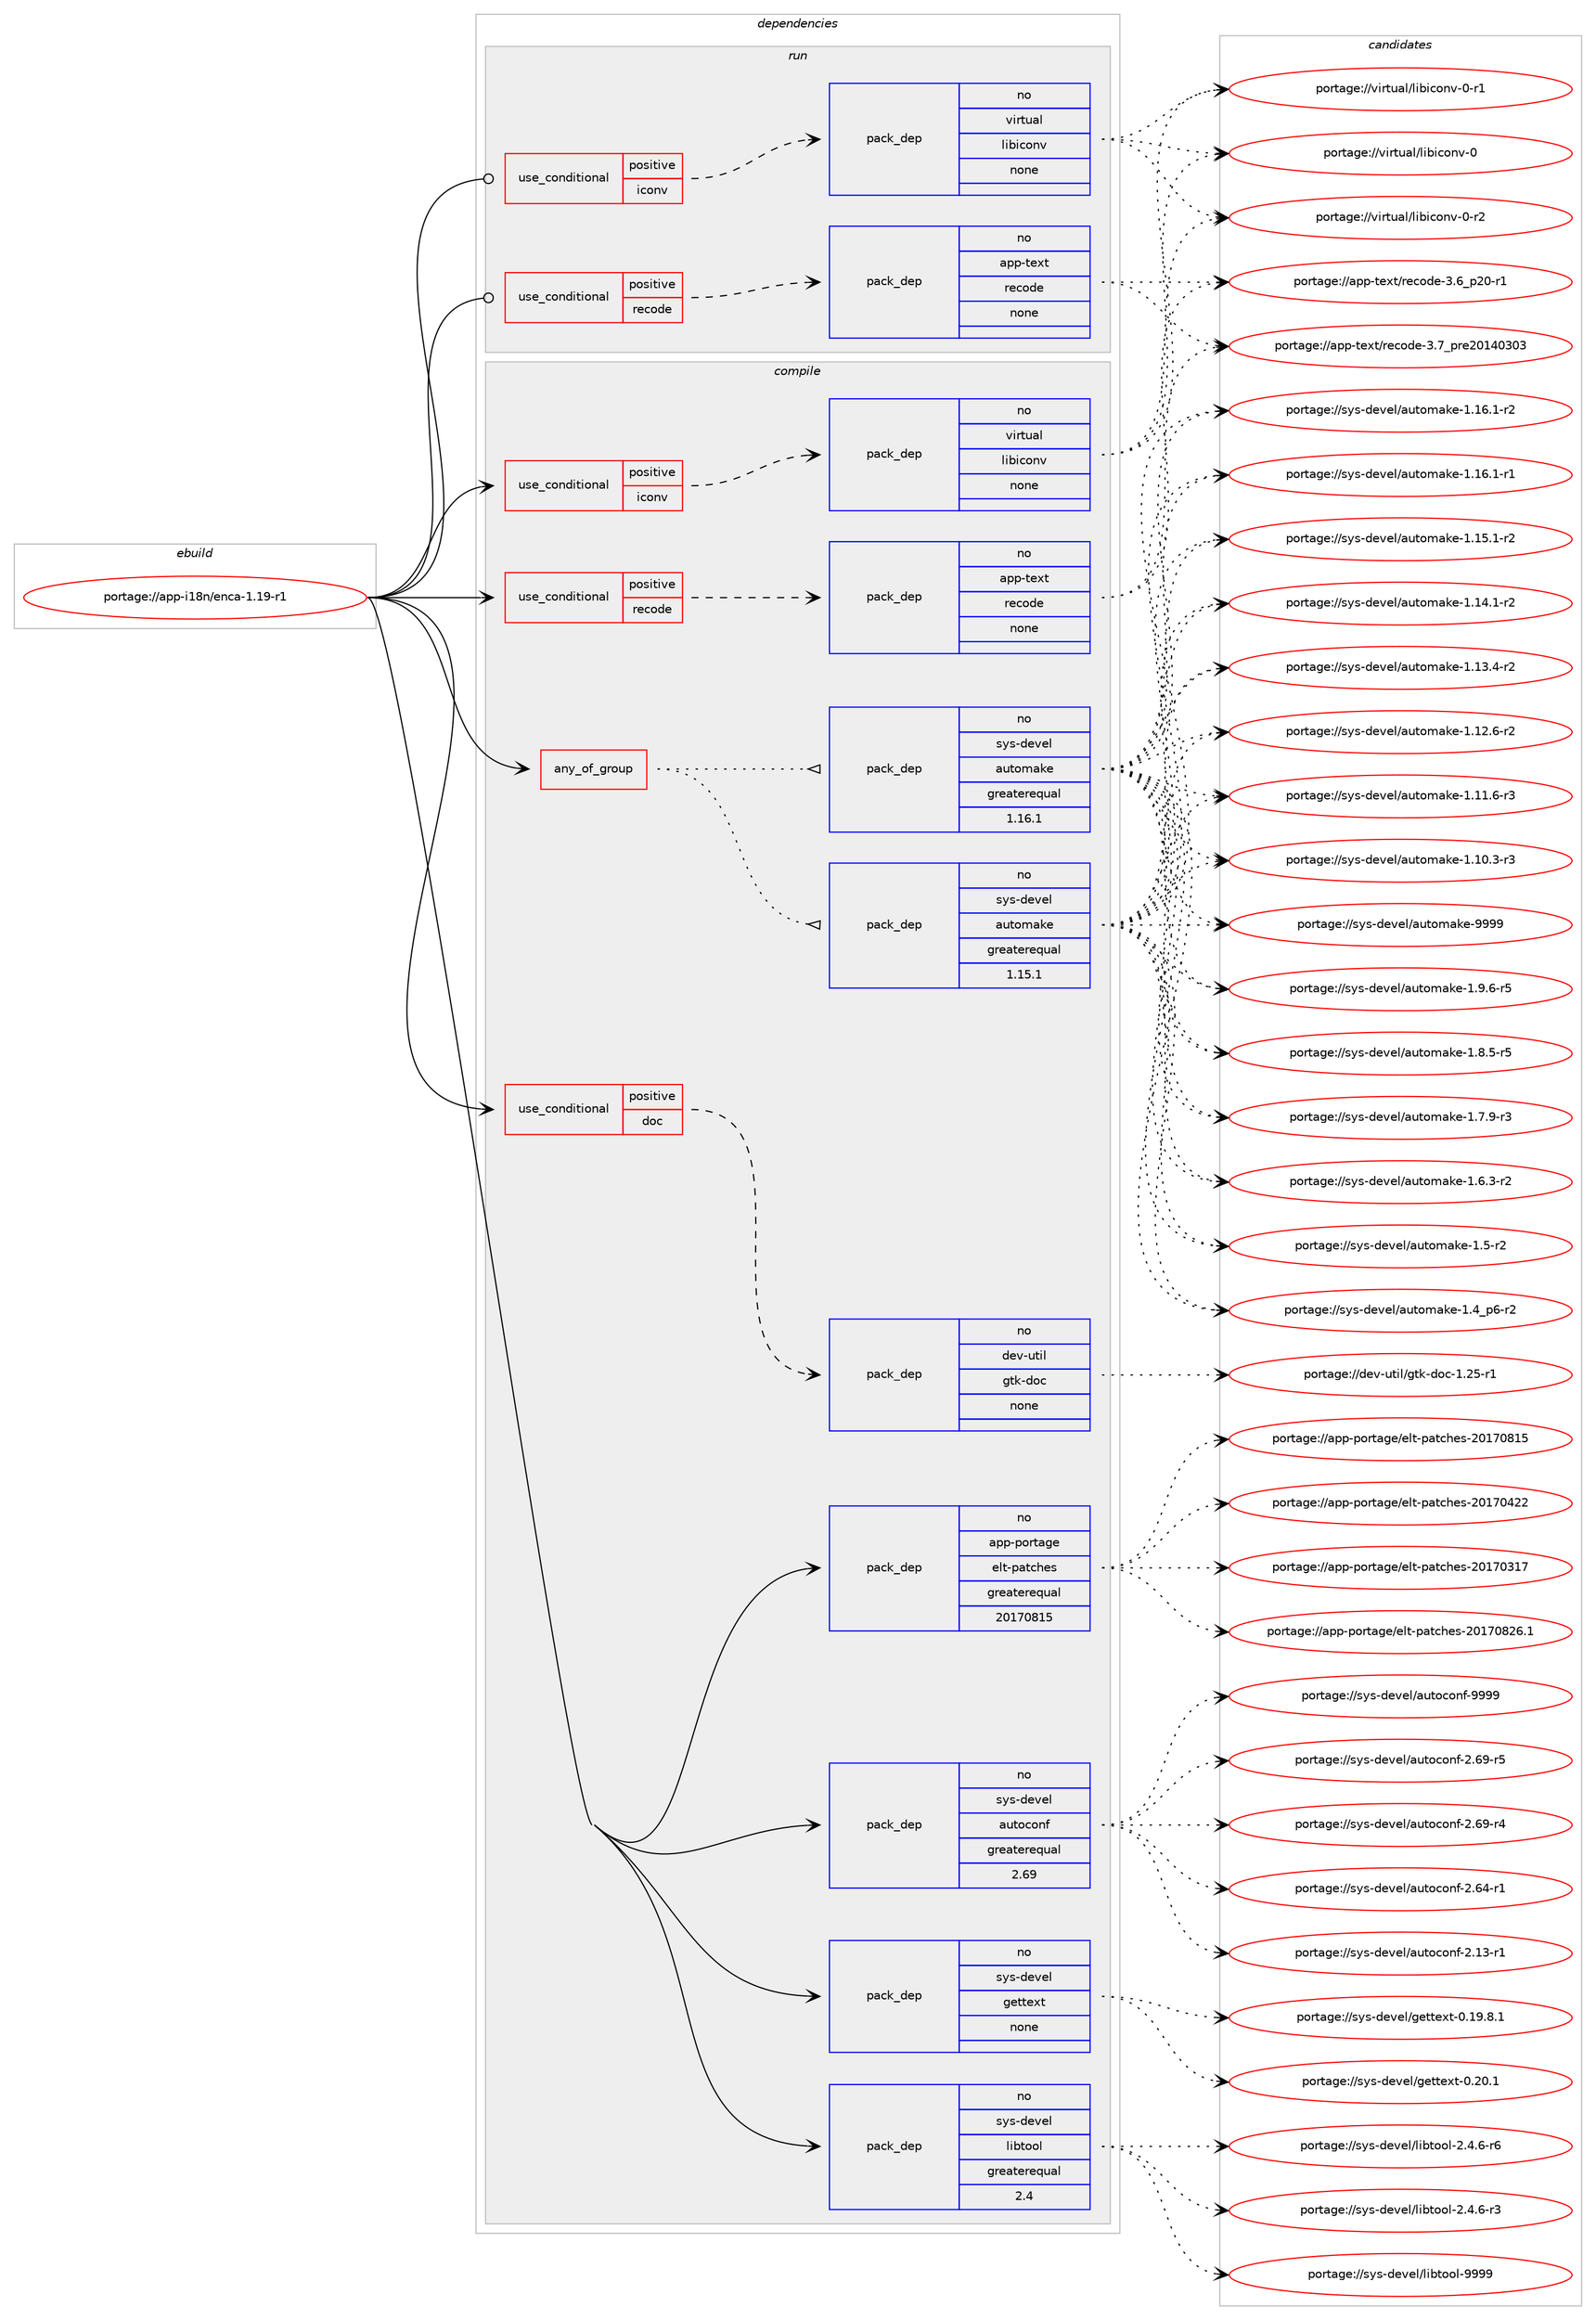 digraph prolog {

# *************
# Graph options
# *************

newrank=true;
concentrate=true;
compound=true;
graph [rankdir=LR,fontname=Helvetica,fontsize=10,ranksep=1.5];#, ranksep=2.5, nodesep=0.2];
edge  [arrowhead=vee];
node  [fontname=Helvetica,fontsize=10];

# **********
# The ebuild
# **********

subgraph cluster_leftcol {
color=gray;
label=<<i>ebuild</i>>;
id [label="portage://app-i18n/enca-1.19-r1", color=red, width=4, href="../app-i18n/enca-1.19-r1.svg"];
}

# ****************
# The dependencies
# ****************

subgraph cluster_midcol {
color=gray;
label=<<i>dependencies</i>>;
subgraph cluster_compile {
fillcolor="#eeeeee";
style=filled;
label=<<i>compile</i>>;
subgraph any8024 {
dependency619401 [label=<<TABLE BORDER="0" CELLBORDER="1" CELLSPACING="0" CELLPADDING="4"><TR><TD CELLPADDING="10">any_of_group</TD></TR></TABLE>>, shape=none, color=red];subgraph pack466025 {
dependency619402 [label=<<TABLE BORDER="0" CELLBORDER="1" CELLSPACING="0" CELLPADDING="4" WIDTH="220"><TR><TD ROWSPAN="6" CELLPADDING="30">pack_dep</TD></TR><TR><TD WIDTH="110">no</TD></TR><TR><TD>sys-devel</TD></TR><TR><TD>automake</TD></TR><TR><TD>greaterequal</TD></TR><TR><TD>1.16.1</TD></TR></TABLE>>, shape=none, color=blue];
}
dependency619401:e -> dependency619402:w [weight=20,style="dotted",arrowhead="oinv"];
subgraph pack466026 {
dependency619403 [label=<<TABLE BORDER="0" CELLBORDER="1" CELLSPACING="0" CELLPADDING="4" WIDTH="220"><TR><TD ROWSPAN="6" CELLPADDING="30">pack_dep</TD></TR><TR><TD WIDTH="110">no</TD></TR><TR><TD>sys-devel</TD></TR><TR><TD>automake</TD></TR><TR><TD>greaterequal</TD></TR><TR><TD>1.15.1</TD></TR></TABLE>>, shape=none, color=blue];
}
dependency619401:e -> dependency619403:w [weight=20,style="dotted",arrowhead="oinv"];
}
id:e -> dependency619401:w [weight=20,style="solid",arrowhead="vee"];
subgraph cond145068 {
dependency619404 [label=<<TABLE BORDER="0" CELLBORDER="1" CELLSPACING="0" CELLPADDING="4"><TR><TD ROWSPAN="3" CELLPADDING="10">use_conditional</TD></TR><TR><TD>positive</TD></TR><TR><TD>doc</TD></TR></TABLE>>, shape=none, color=red];
subgraph pack466027 {
dependency619405 [label=<<TABLE BORDER="0" CELLBORDER="1" CELLSPACING="0" CELLPADDING="4" WIDTH="220"><TR><TD ROWSPAN="6" CELLPADDING="30">pack_dep</TD></TR><TR><TD WIDTH="110">no</TD></TR><TR><TD>dev-util</TD></TR><TR><TD>gtk-doc</TD></TR><TR><TD>none</TD></TR><TR><TD></TD></TR></TABLE>>, shape=none, color=blue];
}
dependency619404:e -> dependency619405:w [weight=20,style="dashed",arrowhead="vee"];
}
id:e -> dependency619404:w [weight=20,style="solid",arrowhead="vee"];
subgraph cond145069 {
dependency619406 [label=<<TABLE BORDER="0" CELLBORDER="1" CELLSPACING="0" CELLPADDING="4"><TR><TD ROWSPAN="3" CELLPADDING="10">use_conditional</TD></TR><TR><TD>positive</TD></TR><TR><TD>iconv</TD></TR></TABLE>>, shape=none, color=red];
subgraph pack466028 {
dependency619407 [label=<<TABLE BORDER="0" CELLBORDER="1" CELLSPACING="0" CELLPADDING="4" WIDTH="220"><TR><TD ROWSPAN="6" CELLPADDING="30">pack_dep</TD></TR><TR><TD WIDTH="110">no</TD></TR><TR><TD>virtual</TD></TR><TR><TD>libiconv</TD></TR><TR><TD>none</TD></TR><TR><TD></TD></TR></TABLE>>, shape=none, color=blue];
}
dependency619406:e -> dependency619407:w [weight=20,style="dashed",arrowhead="vee"];
}
id:e -> dependency619406:w [weight=20,style="solid",arrowhead="vee"];
subgraph cond145070 {
dependency619408 [label=<<TABLE BORDER="0" CELLBORDER="1" CELLSPACING="0" CELLPADDING="4"><TR><TD ROWSPAN="3" CELLPADDING="10">use_conditional</TD></TR><TR><TD>positive</TD></TR><TR><TD>recode</TD></TR></TABLE>>, shape=none, color=red];
subgraph pack466029 {
dependency619409 [label=<<TABLE BORDER="0" CELLBORDER="1" CELLSPACING="0" CELLPADDING="4" WIDTH="220"><TR><TD ROWSPAN="6" CELLPADDING="30">pack_dep</TD></TR><TR><TD WIDTH="110">no</TD></TR><TR><TD>app-text</TD></TR><TR><TD>recode</TD></TR><TR><TD>none</TD></TR><TR><TD></TD></TR></TABLE>>, shape=none, color=blue];
}
dependency619408:e -> dependency619409:w [weight=20,style="dashed",arrowhead="vee"];
}
id:e -> dependency619408:w [weight=20,style="solid",arrowhead="vee"];
subgraph pack466030 {
dependency619410 [label=<<TABLE BORDER="0" CELLBORDER="1" CELLSPACING="0" CELLPADDING="4" WIDTH="220"><TR><TD ROWSPAN="6" CELLPADDING="30">pack_dep</TD></TR><TR><TD WIDTH="110">no</TD></TR><TR><TD>app-portage</TD></TR><TR><TD>elt-patches</TD></TR><TR><TD>greaterequal</TD></TR><TR><TD>20170815</TD></TR></TABLE>>, shape=none, color=blue];
}
id:e -> dependency619410:w [weight=20,style="solid",arrowhead="vee"];
subgraph pack466031 {
dependency619411 [label=<<TABLE BORDER="0" CELLBORDER="1" CELLSPACING="0" CELLPADDING="4" WIDTH="220"><TR><TD ROWSPAN="6" CELLPADDING="30">pack_dep</TD></TR><TR><TD WIDTH="110">no</TD></TR><TR><TD>sys-devel</TD></TR><TR><TD>autoconf</TD></TR><TR><TD>greaterequal</TD></TR><TR><TD>2.69</TD></TR></TABLE>>, shape=none, color=blue];
}
id:e -> dependency619411:w [weight=20,style="solid",arrowhead="vee"];
subgraph pack466032 {
dependency619412 [label=<<TABLE BORDER="0" CELLBORDER="1" CELLSPACING="0" CELLPADDING="4" WIDTH="220"><TR><TD ROWSPAN="6" CELLPADDING="30">pack_dep</TD></TR><TR><TD WIDTH="110">no</TD></TR><TR><TD>sys-devel</TD></TR><TR><TD>gettext</TD></TR><TR><TD>none</TD></TR><TR><TD></TD></TR></TABLE>>, shape=none, color=blue];
}
id:e -> dependency619412:w [weight=20,style="solid",arrowhead="vee"];
subgraph pack466033 {
dependency619413 [label=<<TABLE BORDER="0" CELLBORDER="1" CELLSPACING="0" CELLPADDING="4" WIDTH="220"><TR><TD ROWSPAN="6" CELLPADDING="30">pack_dep</TD></TR><TR><TD WIDTH="110">no</TD></TR><TR><TD>sys-devel</TD></TR><TR><TD>libtool</TD></TR><TR><TD>greaterequal</TD></TR><TR><TD>2.4</TD></TR></TABLE>>, shape=none, color=blue];
}
id:e -> dependency619413:w [weight=20,style="solid",arrowhead="vee"];
}
subgraph cluster_compileandrun {
fillcolor="#eeeeee";
style=filled;
label=<<i>compile and run</i>>;
}
subgraph cluster_run {
fillcolor="#eeeeee";
style=filled;
label=<<i>run</i>>;
subgraph cond145071 {
dependency619414 [label=<<TABLE BORDER="0" CELLBORDER="1" CELLSPACING="0" CELLPADDING="4"><TR><TD ROWSPAN="3" CELLPADDING="10">use_conditional</TD></TR><TR><TD>positive</TD></TR><TR><TD>iconv</TD></TR></TABLE>>, shape=none, color=red];
subgraph pack466034 {
dependency619415 [label=<<TABLE BORDER="0" CELLBORDER="1" CELLSPACING="0" CELLPADDING="4" WIDTH="220"><TR><TD ROWSPAN="6" CELLPADDING="30">pack_dep</TD></TR><TR><TD WIDTH="110">no</TD></TR><TR><TD>virtual</TD></TR><TR><TD>libiconv</TD></TR><TR><TD>none</TD></TR><TR><TD></TD></TR></TABLE>>, shape=none, color=blue];
}
dependency619414:e -> dependency619415:w [weight=20,style="dashed",arrowhead="vee"];
}
id:e -> dependency619414:w [weight=20,style="solid",arrowhead="odot"];
subgraph cond145072 {
dependency619416 [label=<<TABLE BORDER="0" CELLBORDER="1" CELLSPACING="0" CELLPADDING="4"><TR><TD ROWSPAN="3" CELLPADDING="10">use_conditional</TD></TR><TR><TD>positive</TD></TR><TR><TD>recode</TD></TR></TABLE>>, shape=none, color=red];
subgraph pack466035 {
dependency619417 [label=<<TABLE BORDER="0" CELLBORDER="1" CELLSPACING="0" CELLPADDING="4" WIDTH="220"><TR><TD ROWSPAN="6" CELLPADDING="30">pack_dep</TD></TR><TR><TD WIDTH="110">no</TD></TR><TR><TD>app-text</TD></TR><TR><TD>recode</TD></TR><TR><TD>none</TD></TR><TR><TD></TD></TR></TABLE>>, shape=none, color=blue];
}
dependency619416:e -> dependency619417:w [weight=20,style="dashed",arrowhead="vee"];
}
id:e -> dependency619416:w [weight=20,style="solid",arrowhead="odot"];
}
}

# **************
# The candidates
# **************

subgraph cluster_choices {
rank=same;
color=gray;
label=<<i>candidates</i>>;

subgraph choice466025 {
color=black;
nodesep=1;
choice115121115451001011181011084797117116111109971071014557575757 [label="portage://sys-devel/automake-9999", color=red, width=4,href="../sys-devel/automake-9999.svg"];
choice115121115451001011181011084797117116111109971071014549465746544511453 [label="portage://sys-devel/automake-1.9.6-r5", color=red, width=4,href="../sys-devel/automake-1.9.6-r5.svg"];
choice115121115451001011181011084797117116111109971071014549465646534511453 [label="portage://sys-devel/automake-1.8.5-r5", color=red, width=4,href="../sys-devel/automake-1.8.5-r5.svg"];
choice115121115451001011181011084797117116111109971071014549465546574511451 [label="portage://sys-devel/automake-1.7.9-r3", color=red, width=4,href="../sys-devel/automake-1.7.9-r3.svg"];
choice115121115451001011181011084797117116111109971071014549465446514511450 [label="portage://sys-devel/automake-1.6.3-r2", color=red, width=4,href="../sys-devel/automake-1.6.3-r2.svg"];
choice11512111545100101118101108479711711611110997107101454946534511450 [label="portage://sys-devel/automake-1.5-r2", color=red, width=4,href="../sys-devel/automake-1.5-r2.svg"];
choice115121115451001011181011084797117116111109971071014549465295112544511450 [label="portage://sys-devel/automake-1.4_p6-r2", color=red, width=4,href="../sys-devel/automake-1.4_p6-r2.svg"];
choice11512111545100101118101108479711711611110997107101454946495446494511450 [label="portage://sys-devel/automake-1.16.1-r2", color=red, width=4,href="../sys-devel/automake-1.16.1-r2.svg"];
choice11512111545100101118101108479711711611110997107101454946495446494511449 [label="portage://sys-devel/automake-1.16.1-r1", color=red, width=4,href="../sys-devel/automake-1.16.1-r1.svg"];
choice11512111545100101118101108479711711611110997107101454946495346494511450 [label="portage://sys-devel/automake-1.15.1-r2", color=red, width=4,href="../sys-devel/automake-1.15.1-r2.svg"];
choice11512111545100101118101108479711711611110997107101454946495246494511450 [label="portage://sys-devel/automake-1.14.1-r2", color=red, width=4,href="../sys-devel/automake-1.14.1-r2.svg"];
choice11512111545100101118101108479711711611110997107101454946495146524511450 [label="portage://sys-devel/automake-1.13.4-r2", color=red, width=4,href="../sys-devel/automake-1.13.4-r2.svg"];
choice11512111545100101118101108479711711611110997107101454946495046544511450 [label="portage://sys-devel/automake-1.12.6-r2", color=red, width=4,href="../sys-devel/automake-1.12.6-r2.svg"];
choice11512111545100101118101108479711711611110997107101454946494946544511451 [label="portage://sys-devel/automake-1.11.6-r3", color=red, width=4,href="../sys-devel/automake-1.11.6-r3.svg"];
choice11512111545100101118101108479711711611110997107101454946494846514511451 [label="portage://sys-devel/automake-1.10.3-r3", color=red, width=4,href="../sys-devel/automake-1.10.3-r3.svg"];
dependency619402:e -> choice115121115451001011181011084797117116111109971071014557575757:w [style=dotted,weight="100"];
dependency619402:e -> choice115121115451001011181011084797117116111109971071014549465746544511453:w [style=dotted,weight="100"];
dependency619402:e -> choice115121115451001011181011084797117116111109971071014549465646534511453:w [style=dotted,weight="100"];
dependency619402:e -> choice115121115451001011181011084797117116111109971071014549465546574511451:w [style=dotted,weight="100"];
dependency619402:e -> choice115121115451001011181011084797117116111109971071014549465446514511450:w [style=dotted,weight="100"];
dependency619402:e -> choice11512111545100101118101108479711711611110997107101454946534511450:w [style=dotted,weight="100"];
dependency619402:e -> choice115121115451001011181011084797117116111109971071014549465295112544511450:w [style=dotted,weight="100"];
dependency619402:e -> choice11512111545100101118101108479711711611110997107101454946495446494511450:w [style=dotted,weight="100"];
dependency619402:e -> choice11512111545100101118101108479711711611110997107101454946495446494511449:w [style=dotted,weight="100"];
dependency619402:e -> choice11512111545100101118101108479711711611110997107101454946495346494511450:w [style=dotted,weight="100"];
dependency619402:e -> choice11512111545100101118101108479711711611110997107101454946495246494511450:w [style=dotted,weight="100"];
dependency619402:e -> choice11512111545100101118101108479711711611110997107101454946495146524511450:w [style=dotted,weight="100"];
dependency619402:e -> choice11512111545100101118101108479711711611110997107101454946495046544511450:w [style=dotted,weight="100"];
dependency619402:e -> choice11512111545100101118101108479711711611110997107101454946494946544511451:w [style=dotted,weight="100"];
dependency619402:e -> choice11512111545100101118101108479711711611110997107101454946494846514511451:w [style=dotted,weight="100"];
}
subgraph choice466026 {
color=black;
nodesep=1;
choice115121115451001011181011084797117116111109971071014557575757 [label="portage://sys-devel/automake-9999", color=red, width=4,href="../sys-devel/automake-9999.svg"];
choice115121115451001011181011084797117116111109971071014549465746544511453 [label="portage://sys-devel/automake-1.9.6-r5", color=red, width=4,href="../sys-devel/automake-1.9.6-r5.svg"];
choice115121115451001011181011084797117116111109971071014549465646534511453 [label="portage://sys-devel/automake-1.8.5-r5", color=red, width=4,href="../sys-devel/automake-1.8.5-r5.svg"];
choice115121115451001011181011084797117116111109971071014549465546574511451 [label="portage://sys-devel/automake-1.7.9-r3", color=red, width=4,href="../sys-devel/automake-1.7.9-r3.svg"];
choice115121115451001011181011084797117116111109971071014549465446514511450 [label="portage://sys-devel/automake-1.6.3-r2", color=red, width=4,href="../sys-devel/automake-1.6.3-r2.svg"];
choice11512111545100101118101108479711711611110997107101454946534511450 [label="portage://sys-devel/automake-1.5-r2", color=red, width=4,href="../sys-devel/automake-1.5-r2.svg"];
choice115121115451001011181011084797117116111109971071014549465295112544511450 [label="portage://sys-devel/automake-1.4_p6-r2", color=red, width=4,href="../sys-devel/automake-1.4_p6-r2.svg"];
choice11512111545100101118101108479711711611110997107101454946495446494511450 [label="portage://sys-devel/automake-1.16.1-r2", color=red, width=4,href="../sys-devel/automake-1.16.1-r2.svg"];
choice11512111545100101118101108479711711611110997107101454946495446494511449 [label="portage://sys-devel/automake-1.16.1-r1", color=red, width=4,href="../sys-devel/automake-1.16.1-r1.svg"];
choice11512111545100101118101108479711711611110997107101454946495346494511450 [label="portage://sys-devel/automake-1.15.1-r2", color=red, width=4,href="../sys-devel/automake-1.15.1-r2.svg"];
choice11512111545100101118101108479711711611110997107101454946495246494511450 [label="portage://sys-devel/automake-1.14.1-r2", color=red, width=4,href="../sys-devel/automake-1.14.1-r2.svg"];
choice11512111545100101118101108479711711611110997107101454946495146524511450 [label="portage://sys-devel/automake-1.13.4-r2", color=red, width=4,href="../sys-devel/automake-1.13.4-r2.svg"];
choice11512111545100101118101108479711711611110997107101454946495046544511450 [label="portage://sys-devel/automake-1.12.6-r2", color=red, width=4,href="../sys-devel/automake-1.12.6-r2.svg"];
choice11512111545100101118101108479711711611110997107101454946494946544511451 [label="portage://sys-devel/automake-1.11.6-r3", color=red, width=4,href="../sys-devel/automake-1.11.6-r3.svg"];
choice11512111545100101118101108479711711611110997107101454946494846514511451 [label="portage://sys-devel/automake-1.10.3-r3", color=red, width=4,href="../sys-devel/automake-1.10.3-r3.svg"];
dependency619403:e -> choice115121115451001011181011084797117116111109971071014557575757:w [style=dotted,weight="100"];
dependency619403:e -> choice115121115451001011181011084797117116111109971071014549465746544511453:w [style=dotted,weight="100"];
dependency619403:e -> choice115121115451001011181011084797117116111109971071014549465646534511453:w [style=dotted,weight="100"];
dependency619403:e -> choice115121115451001011181011084797117116111109971071014549465546574511451:w [style=dotted,weight="100"];
dependency619403:e -> choice115121115451001011181011084797117116111109971071014549465446514511450:w [style=dotted,weight="100"];
dependency619403:e -> choice11512111545100101118101108479711711611110997107101454946534511450:w [style=dotted,weight="100"];
dependency619403:e -> choice115121115451001011181011084797117116111109971071014549465295112544511450:w [style=dotted,weight="100"];
dependency619403:e -> choice11512111545100101118101108479711711611110997107101454946495446494511450:w [style=dotted,weight="100"];
dependency619403:e -> choice11512111545100101118101108479711711611110997107101454946495446494511449:w [style=dotted,weight="100"];
dependency619403:e -> choice11512111545100101118101108479711711611110997107101454946495346494511450:w [style=dotted,weight="100"];
dependency619403:e -> choice11512111545100101118101108479711711611110997107101454946495246494511450:w [style=dotted,weight="100"];
dependency619403:e -> choice11512111545100101118101108479711711611110997107101454946495146524511450:w [style=dotted,weight="100"];
dependency619403:e -> choice11512111545100101118101108479711711611110997107101454946495046544511450:w [style=dotted,weight="100"];
dependency619403:e -> choice11512111545100101118101108479711711611110997107101454946494946544511451:w [style=dotted,weight="100"];
dependency619403:e -> choice11512111545100101118101108479711711611110997107101454946494846514511451:w [style=dotted,weight="100"];
}
subgraph choice466027 {
color=black;
nodesep=1;
choice1001011184511711610510847103116107451001119945494650534511449 [label="portage://dev-util/gtk-doc-1.25-r1", color=red, width=4,href="../dev-util/gtk-doc-1.25-r1.svg"];
dependency619405:e -> choice1001011184511711610510847103116107451001119945494650534511449:w [style=dotted,weight="100"];
}
subgraph choice466028 {
color=black;
nodesep=1;
choice1181051141161179710847108105981059911111011845484511450 [label="portage://virtual/libiconv-0-r2", color=red, width=4,href="../virtual/libiconv-0-r2.svg"];
choice1181051141161179710847108105981059911111011845484511449 [label="portage://virtual/libiconv-0-r1", color=red, width=4,href="../virtual/libiconv-0-r1.svg"];
choice118105114116117971084710810598105991111101184548 [label="portage://virtual/libiconv-0", color=red, width=4,href="../virtual/libiconv-0.svg"];
dependency619407:e -> choice1181051141161179710847108105981059911111011845484511450:w [style=dotted,weight="100"];
dependency619407:e -> choice1181051141161179710847108105981059911111011845484511449:w [style=dotted,weight="100"];
dependency619407:e -> choice118105114116117971084710810598105991111101184548:w [style=dotted,weight="100"];
}
subgraph choice466029 {
color=black;
nodesep=1;
choice9711211245116101120116471141019911110010145514655951121141015048495248514851 [label="portage://app-text/recode-3.7_pre20140303", color=red, width=4,href="../app-text/recode-3.7_pre20140303.svg"];
choice97112112451161011201164711410199111100101455146549511250484511449 [label="portage://app-text/recode-3.6_p20-r1", color=red, width=4,href="../app-text/recode-3.6_p20-r1.svg"];
dependency619409:e -> choice9711211245116101120116471141019911110010145514655951121141015048495248514851:w [style=dotted,weight="100"];
dependency619409:e -> choice97112112451161011201164711410199111100101455146549511250484511449:w [style=dotted,weight="100"];
}
subgraph choice466030 {
color=black;
nodesep=1;
choice971121124511211111411697103101471011081164511297116991041011154550484955485650544649 [label="portage://app-portage/elt-patches-20170826.1", color=red, width=4,href="../app-portage/elt-patches-20170826.1.svg"];
choice97112112451121111141169710310147101108116451129711699104101115455048495548564953 [label="portage://app-portage/elt-patches-20170815", color=red, width=4,href="../app-portage/elt-patches-20170815.svg"];
choice97112112451121111141169710310147101108116451129711699104101115455048495548525050 [label="portage://app-portage/elt-patches-20170422", color=red, width=4,href="../app-portage/elt-patches-20170422.svg"];
choice97112112451121111141169710310147101108116451129711699104101115455048495548514955 [label="portage://app-portage/elt-patches-20170317", color=red, width=4,href="../app-portage/elt-patches-20170317.svg"];
dependency619410:e -> choice971121124511211111411697103101471011081164511297116991041011154550484955485650544649:w [style=dotted,weight="100"];
dependency619410:e -> choice97112112451121111141169710310147101108116451129711699104101115455048495548564953:w [style=dotted,weight="100"];
dependency619410:e -> choice97112112451121111141169710310147101108116451129711699104101115455048495548525050:w [style=dotted,weight="100"];
dependency619410:e -> choice97112112451121111141169710310147101108116451129711699104101115455048495548514955:w [style=dotted,weight="100"];
}
subgraph choice466031 {
color=black;
nodesep=1;
choice115121115451001011181011084797117116111991111101024557575757 [label="portage://sys-devel/autoconf-9999", color=red, width=4,href="../sys-devel/autoconf-9999.svg"];
choice1151211154510010111810110847971171161119911111010245504654574511453 [label="portage://sys-devel/autoconf-2.69-r5", color=red, width=4,href="../sys-devel/autoconf-2.69-r5.svg"];
choice1151211154510010111810110847971171161119911111010245504654574511452 [label="portage://sys-devel/autoconf-2.69-r4", color=red, width=4,href="../sys-devel/autoconf-2.69-r4.svg"];
choice1151211154510010111810110847971171161119911111010245504654524511449 [label="portage://sys-devel/autoconf-2.64-r1", color=red, width=4,href="../sys-devel/autoconf-2.64-r1.svg"];
choice1151211154510010111810110847971171161119911111010245504649514511449 [label="portage://sys-devel/autoconf-2.13-r1", color=red, width=4,href="../sys-devel/autoconf-2.13-r1.svg"];
dependency619411:e -> choice115121115451001011181011084797117116111991111101024557575757:w [style=dotted,weight="100"];
dependency619411:e -> choice1151211154510010111810110847971171161119911111010245504654574511453:w [style=dotted,weight="100"];
dependency619411:e -> choice1151211154510010111810110847971171161119911111010245504654574511452:w [style=dotted,weight="100"];
dependency619411:e -> choice1151211154510010111810110847971171161119911111010245504654524511449:w [style=dotted,weight="100"];
dependency619411:e -> choice1151211154510010111810110847971171161119911111010245504649514511449:w [style=dotted,weight="100"];
}
subgraph choice466032 {
color=black;
nodesep=1;
choice115121115451001011181011084710310111611610112011645484650484649 [label="portage://sys-devel/gettext-0.20.1", color=red, width=4,href="../sys-devel/gettext-0.20.1.svg"];
choice1151211154510010111810110847103101116116101120116454846495746564649 [label="portage://sys-devel/gettext-0.19.8.1", color=red, width=4,href="../sys-devel/gettext-0.19.8.1.svg"];
dependency619412:e -> choice115121115451001011181011084710310111611610112011645484650484649:w [style=dotted,weight="100"];
dependency619412:e -> choice1151211154510010111810110847103101116116101120116454846495746564649:w [style=dotted,weight="100"];
}
subgraph choice466033 {
color=black;
nodesep=1;
choice1151211154510010111810110847108105981161111111084557575757 [label="portage://sys-devel/libtool-9999", color=red, width=4,href="../sys-devel/libtool-9999.svg"];
choice1151211154510010111810110847108105981161111111084550465246544511454 [label="portage://sys-devel/libtool-2.4.6-r6", color=red, width=4,href="../sys-devel/libtool-2.4.6-r6.svg"];
choice1151211154510010111810110847108105981161111111084550465246544511451 [label="portage://sys-devel/libtool-2.4.6-r3", color=red, width=4,href="../sys-devel/libtool-2.4.6-r3.svg"];
dependency619413:e -> choice1151211154510010111810110847108105981161111111084557575757:w [style=dotted,weight="100"];
dependency619413:e -> choice1151211154510010111810110847108105981161111111084550465246544511454:w [style=dotted,weight="100"];
dependency619413:e -> choice1151211154510010111810110847108105981161111111084550465246544511451:w [style=dotted,weight="100"];
}
subgraph choice466034 {
color=black;
nodesep=1;
choice1181051141161179710847108105981059911111011845484511450 [label="portage://virtual/libiconv-0-r2", color=red, width=4,href="../virtual/libiconv-0-r2.svg"];
choice1181051141161179710847108105981059911111011845484511449 [label="portage://virtual/libiconv-0-r1", color=red, width=4,href="../virtual/libiconv-0-r1.svg"];
choice118105114116117971084710810598105991111101184548 [label="portage://virtual/libiconv-0", color=red, width=4,href="../virtual/libiconv-0.svg"];
dependency619415:e -> choice1181051141161179710847108105981059911111011845484511450:w [style=dotted,weight="100"];
dependency619415:e -> choice1181051141161179710847108105981059911111011845484511449:w [style=dotted,weight="100"];
dependency619415:e -> choice118105114116117971084710810598105991111101184548:w [style=dotted,weight="100"];
}
subgraph choice466035 {
color=black;
nodesep=1;
choice9711211245116101120116471141019911110010145514655951121141015048495248514851 [label="portage://app-text/recode-3.7_pre20140303", color=red, width=4,href="../app-text/recode-3.7_pre20140303.svg"];
choice97112112451161011201164711410199111100101455146549511250484511449 [label="portage://app-text/recode-3.6_p20-r1", color=red, width=4,href="../app-text/recode-3.6_p20-r1.svg"];
dependency619417:e -> choice9711211245116101120116471141019911110010145514655951121141015048495248514851:w [style=dotted,weight="100"];
dependency619417:e -> choice97112112451161011201164711410199111100101455146549511250484511449:w [style=dotted,weight="100"];
}
}

}
